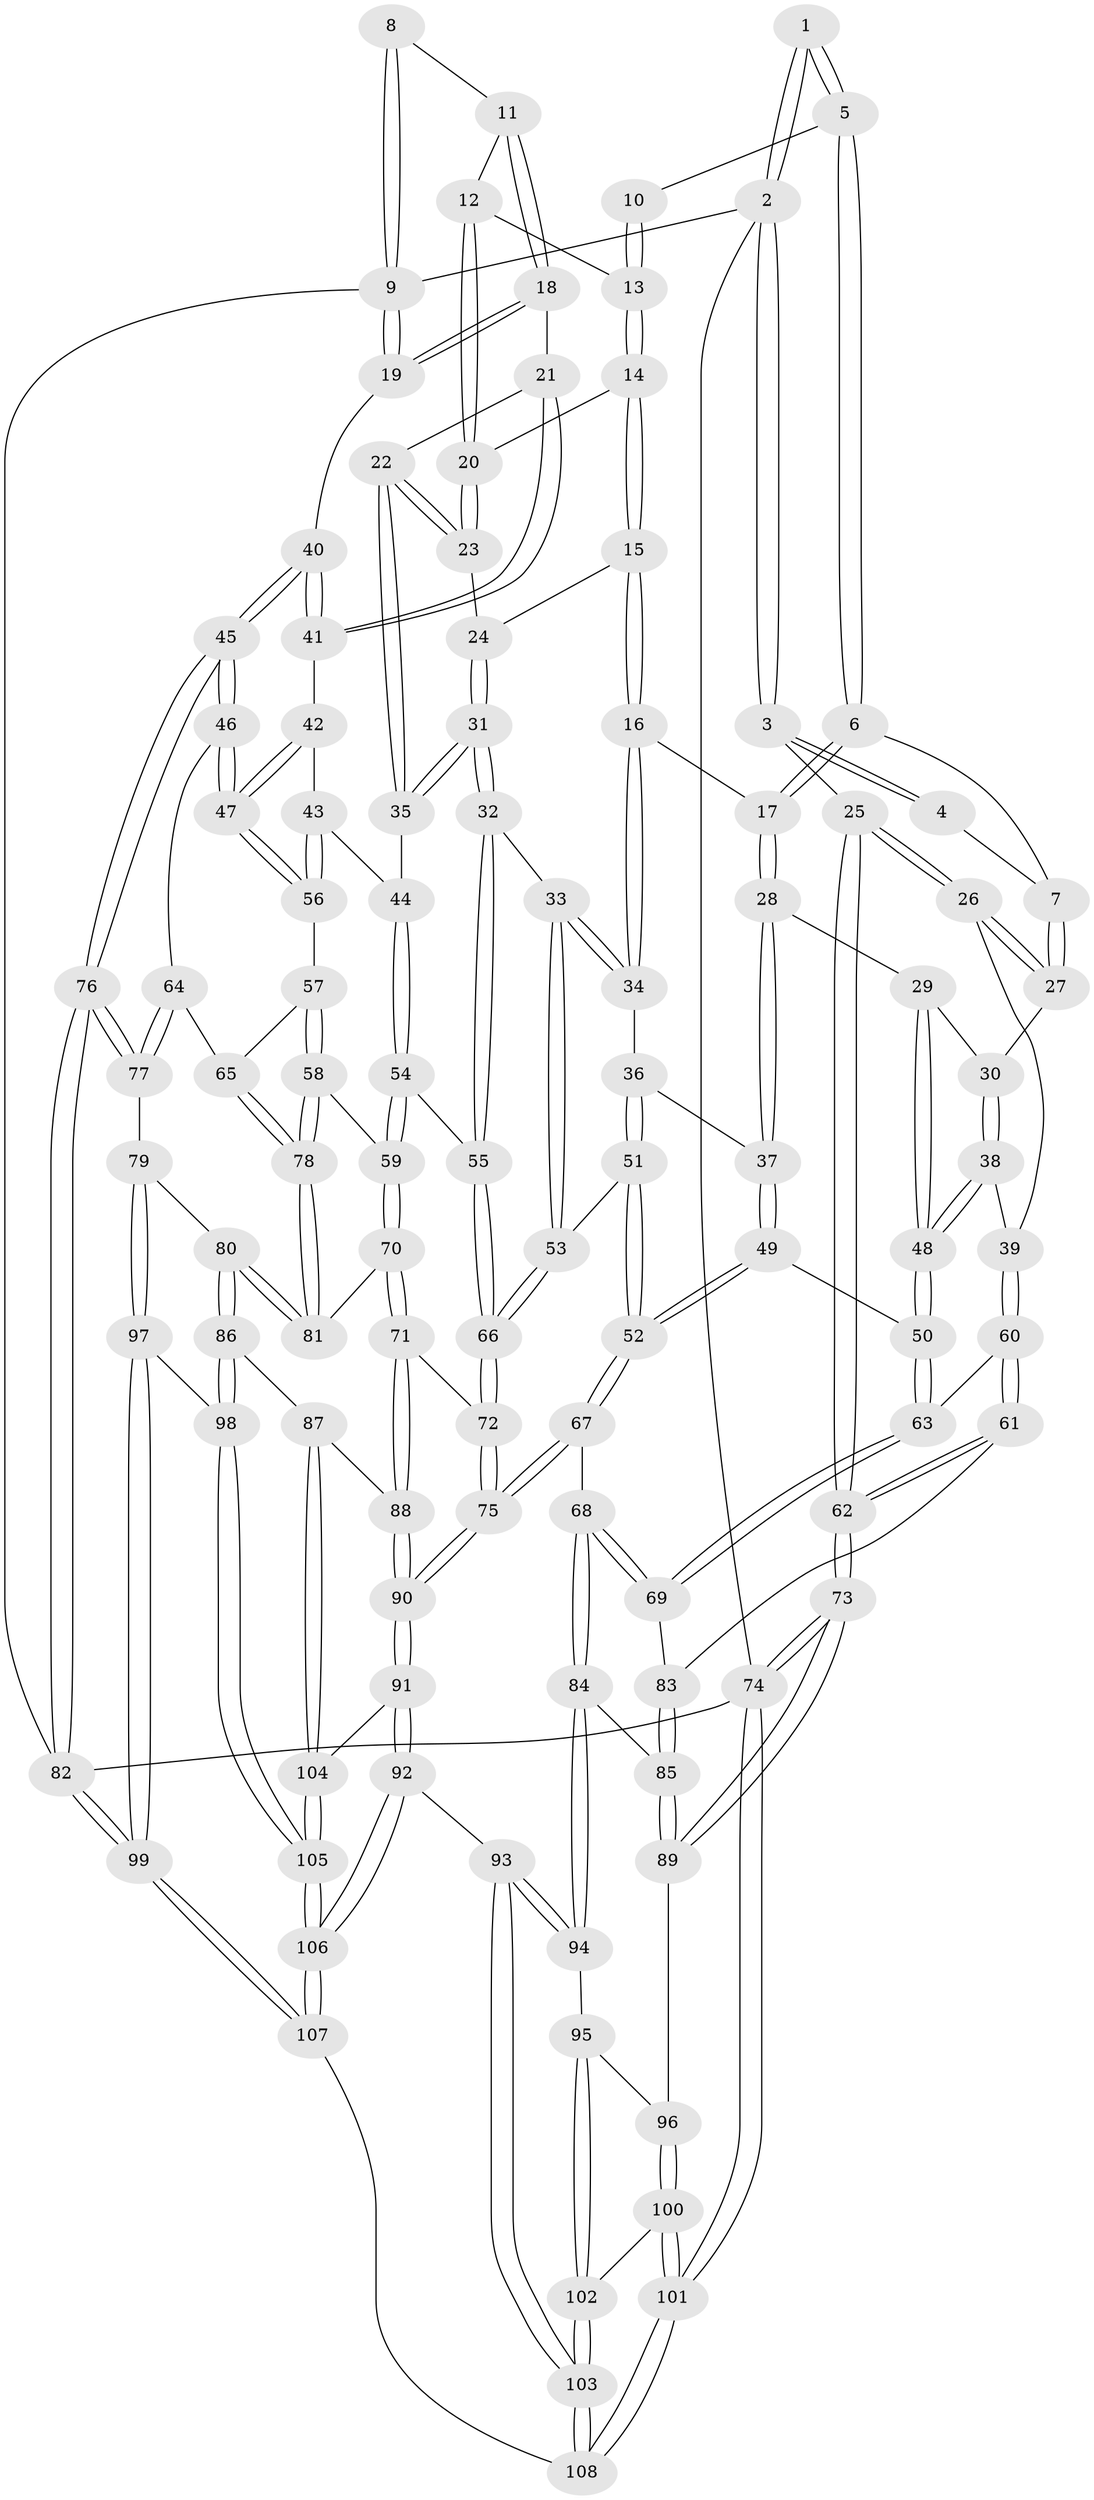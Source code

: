 // coarse degree distribution, {4: 0.39705882352941174, 6: 0.14705882352941177, 2: 0.014705882352941176, 5: 0.27941176470588236, 3: 0.16176470588235295}
// Generated by graph-tools (version 1.1) at 2025/52/02/27/25 19:52:40]
// undirected, 108 vertices, 267 edges
graph export_dot {
graph [start="1"]
  node [color=gray90,style=filled];
  1 [pos="+0.37431939810466236+0"];
  2 [pos="+0+0"];
  3 [pos="+0+0.05661411641112697"];
  4 [pos="+0.16677110070600437+0.07487374685515331"];
  5 [pos="+0.4287244050930152+0"];
  6 [pos="+0.3437663114774648+0.16471578112560414"];
  7 [pos="+0.16528306213219832+0.2274865910961477"];
  8 [pos="+0.6894410155199193+0"];
  9 [pos="+1+0"];
  10 [pos="+0.48595821642603254+0"];
  11 [pos="+0.8303587301919312+0.09760302912050749"];
  12 [pos="+0.7876670531455121+0.11102893262294887"];
  13 [pos="+0.5403474553710758+0"];
  14 [pos="+0.579416128337584+0.15069258996802878"];
  15 [pos="+0.5629002910876433+0.22256086663195648"];
  16 [pos="+0.5040616314875744+0.2673165983941884"];
  17 [pos="+0.3831320622000818+0.25586804894906406"];
  18 [pos="+1+0.0846252216659352"];
  19 [pos="+1+0"];
  20 [pos="+0.7461844099430511+0.2115396248075101"];
  21 [pos="+0.8261366673518584+0.29302698920206327"];
  22 [pos="+0.7828050131191018+0.2887104434049127"];
  23 [pos="+0.7570514270582224+0.2551246920374197"];
  24 [pos="+0.6191796608889256+0.28275882744547226"];
  25 [pos="+0+0.20249699099103463"];
  26 [pos="+0+0.24679043097184647"];
  27 [pos="+0.15751265147623283+0.23655871320532382"];
  28 [pos="+0.34639969550932875+0.3514757363943708"];
  29 [pos="+0.2407810210417687+0.3502508073816905"];
  30 [pos="+0.1645046742834134+0.25013566249100927"];
  31 [pos="+0.639963203019153+0.4210473400661954"];
  32 [pos="+0.6366426563599927+0.4272386510273163"];
  33 [pos="+0.6218568619778491+0.434456384686187"];
  34 [pos="+0.5080281072224682+0.3093333720395277"];
  35 [pos="+0.7426267476213133+0.35266907800771186"];
  36 [pos="+0.45266996429102185+0.4159655402513037"];
  37 [pos="+0.35105062238718204+0.36006294504621444"];
  38 [pos="+0.11606508259069978+0.4247989436472987"];
  39 [pos="+0.07492415689676196+0.4293111091676063"];
  40 [pos="+1+0.3537912982522"];
  41 [pos="+0.8739596452781483+0.3422835057518892"];
  42 [pos="+0.8705612208347573+0.36257547160279"];
  43 [pos="+0.8322403807292121+0.4486244068907953"];
  44 [pos="+0.8136456371773739+0.44860135941796536"];
  45 [pos="+1+0.4585431268988921"];
  46 [pos="+0.9625399144738875+0.499383355943885"];
  47 [pos="+0.9539364349787646+0.49476291541749046"];
  48 [pos="+0.19320097481534612+0.43899253993161563"];
  49 [pos="+0.3248393974085179+0.46871989063358516"];
  50 [pos="+0.21130164968603865+0.4814527252173728"];
  51 [pos="+0.4830465611701607+0.4630919488993994"];
  52 [pos="+0.38357050073062826+0.5677917765558786"];
  53 [pos="+0.577056556687973+0.47529199383397563"];
  54 [pos="+0.7349321867851885+0.49833669526153657"];
  55 [pos="+0.7348588768037837+0.4982861419263679"];
  56 [pos="+0.8423721942708521+0.4589004939727289"];
  57 [pos="+0.8403246686005741+0.47575531214906824"];
  58 [pos="+0.783310564124007+0.5795722688327046"];
  59 [pos="+0.7577356431390881+0.5757051828530599"];
  60 [pos="+0.06444049812504234+0.4875041012301482"];
  61 [pos="+0+0.653136489858738"];
  62 [pos="+0+0.7176833996711788"];
  63 [pos="+0.19916105128420852+0.566836482502627"];
  64 [pos="+0.906140484554072+0.5581394226875732"];
  65 [pos="+0.8560509593874037+0.5741929948529574"];
  66 [pos="+0.5902855650835178+0.6125445557991102"];
  67 [pos="+0.35986832391556156+0.6775694044791013"];
  68 [pos="+0.33475967738465034+0.67665470860115"];
  69 [pos="+0.20403530513051898+0.6017644260742715"];
  70 [pos="+0.6842259436086228+0.648487749205412"];
  71 [pos="+0.6102770761673547+0.6942033108217524"];
  72 [pos="+0.596332132067915+0.6873208490792654"];
  73 [pos="+0+0.7285246898482725"];
  74 [pos="+0+1"];
  75 [pos="+0.4058510908141486+0.7145641827382556"];
  76 [pos="+1+0.7900230463425632"];
  77 [pos="+0.9813404059547438+0.7663833450494876"];
  78 [pos="+0.8268309770425194+0.5934492010496647"];
  79 [pos="+0.9302771418465083+0.7706876622839999"];
  80 [pos="+0.9046536823452989+0.7668361948618251"];
  81 [pos="+0.8643587681665049+0.7051642195186097"];
  82 [pos="+1+1"];
  83 [pos="+0.13717523781000143+0.6285722657860726"];
  84 [pos="+0.20594545749696633+0.7896017908503179"];
  85 [pos="+0.15779383347337492+0.7968310178436756"];
  86 [pos="+0.76354530449075+0.8227316908130092"];
  87 [pos="+0.6833326322492735+0.8213286883771392"];
  88 [pos="+0.6801399874785161+0.8163653515812704"];
  89 [pos="+0.09323466537075371+0.827135384307328"];
  90 [pos="+0.40335479645357686+0.8710693206625513"];
  91 [pos="+0.40236002219963773+0.8845742654272899"];
  92 [pos="+0.39547104916345965+0.9067468461592876"];
  93 [pos="+0.3861024364826853+0.9207294630302348"];
  94 [pos="+0.25189476389374355+0.8893449880623255"];
  95 [pos="+0.22749958605432974+0.9055290989435376"];
  96 [pos="+0.10415246684851989+0.8535138839156206"];
  97 [pos="+0.8658703183246609+0.9928523435382978"];
  98 [pos="+0.8283465007345509+0.9621014066688518"];
  99 [pos="+1+1"];
  100 [pos="+0.1303319843012794+1"];
  101 [pos="+0+1"];
  102 [pos="+0.19460521887003102+0.9578314025053796"];
  103 [pos="+0.37291267790008076+1"];
  104 [pos="+0.6587633235602692+0.8830062442587592"];
  105 [pos="+0.6442212801773127+0.9942562287941071"];
  106 [pos="+0.6435236202703125+0.9962708266545032"];
  107 [pos="+0.6361125435115245+1"];
  108 [pos="+0.3731300716308036+1"];
  1 -- 2;
  1 -- 2;
  1 -- 5;
  1 -- 5;
  2 -- 3;
  2 -- 3;
  2 -- 9;
  2 -- 74;
  3 -- 4;
  3 -- 4;
  3 -- 25;
  4 -- 7;
  5 -- 6;
  5 -- 6;
  5 -- 10;
  6 -- 7;
  6 -- 17;
  6 -- 17;
  7 -- 27;
  7 -- 27;
  8 -- 9;
  8 -- 9;
  8 -- 11;
  9 -- 19;
  9 -- 19;
  9 -- 82;
  10 -- 13;
  10 -- 13;
  11 -- 12;
  11 -- 18;
  11 -- 18;
  12 -- 13;
  12 -- 20;
  12 -- 20;
  13 -- 14;
  13 -- 14;
  14 -- 15;
  14 -- 15;
  14 -- 20;
  15 -- 16;
  15 -- 16;
  15 -- 24;
  16 -- 17;
  16 -- 34;
  16 -- 34;
  17 -- 28;
  17 -- 28;
  18 -- 19;
  18 -- 19;
  18 -- 21;
  19 -- 40;
  20 -- 23;
  20 -- 23;
  21 -- 22;
  21 -- 41;
  21 -- 41;
  22 -- 23;
  22 -- 23;
  22 -- 35;
  22 -- 35;
  23 -- 24;
  24 -- 31;
  24 -- 31;
  25 -- 26;
  25 -- 26;
  25 -- 62;
  25 -- 62;
  26 -- 27;
  26 -- 27;
  26 -- 39;
  27 -- 30;
  28 -- 29;
  28 -- 37;
  28 -- 37;
  29 -- 30;
  29 -- 48;
  29 -- 48;
  30 -- 38;
  30 -- 38;
  31 -- 32;
  31 -- 32;
  31 -- 35;
  31 -- 35;
  32 -- 33;
  32 -- 55;
  32 -- 55;
  33 -- 34;
  33 -- 34;
  33 -- 53;
  33 -- 53;
  34 -- 36;
  35 -- 44;
  36 -- 37;
  36 -- 51;
  36 -- 51;
  37 -- 49;
  37 -- 49;
  38 -- 39;
  38 -- 48;
  38 -- 48;
  39 -- 60;
  39 -- 60;
  40 -- 41;
  40 -- 41;
  40 -- 45;
  40 -- 45;
  41 -- 42;
  42 -- 43;
  42 -- 47;
  42 -- 47;
  43 -- 44;
  43 -- 56;
  43 -- 56;
  44 -- 54;
  44 -- 54;
  45 -- 46;
  45 -- 46;
  45 -- 76;
  45 -- 76;
  46 -- 47;
  46 -- 47;
  46 -- 64;
  47 -- 56;
  47 -- 56;
  48 -- 50;
  48 -- 50;
  49 -- 50;
  49 -- 52;
  49 -- 52;
  50 -- 63;
  50 -- 63;
  51 -- 52;
  51 -- 52;
  51 -- 53;
  52 -- 67;
  52 -- 67;
  53 -- 66;
  53 -- 66;
  54 -- 55;
  54 -- 59;
  54 -- 59;
  55 -- 66;
  55 -- 66;
  56 -- 57;
  57 -- 58;
  57 -- 58;
  57 -- 65;
  58 -- 59;
  58 -- 78;
  58 -- 78;
  59 -- 70;
  59 -- 70;
  60 -- 61;
  60 -- 61;
  60 -- 63;
  61 -- 62;
  61 -- 62;
  61 -- 83;
  62 -- 73;
  62 -- 73;
  63 -- 69;
  63 -- 69;
  64 -- 65;
  64 -- 77;
  64 -- 77;
  65 -- 78;
  65 -- 78;
  66 -- 72;
  66 -- 72;
  67 -- 68;
  67 -- 75;
  67 -- 75;
  68 -- 69;
  68 -- 69;
  68 -- 84;
  68 -- 84;
  69 -- 83;
  70 -- 71;
  70 -- 71;
  70 -- 81;
  71 -- 72;
  71 -- 88;
  71 -- 88;
  72 -- 75;
  72 -- 75;
  73 -- 74;
  73 -- 74;
  73 -- 89;
  73 -- 89;
  74 -- 101;
  74 -- 101;
  74 -- 82;
  75 -- 90;
  75 -- 90;
  76 -- 77;
  76 -- 77;
  76 -- 82;
  76 -- 82;
  77 -- 79;
  78 -- 81;
  78 -- 81;
  79 -- 80;
  79 -- 97;
  79 -- 97;
  80 -- 81;
  80 -- 81;
  80 -- 86;
  80 -- 86;
  82 -- 99;
  82 -- 99;
  83 -- 85;
  83 -- 85;
  84 -- 85;
  84 -- 94;
  84 -- 94;
  85 -- 89;
  85 -- 89;
  86 -- 87;
  86 -- 98;
  86 -- 98;
  87 -- 88;
  87 -- 104;
  87 -- 104;
  88 -- 90;
  88 -- 90;
  89 -- 96;
  90 -- 91;
  90 -- 91;
  91 -- 92;
  91 -- 92;
  91 -- 104;
  92 -- 93;
  92 -- 106;
  92 -- 106;
  93 -- 94;
  93 -- 94;
  93 -- 103;
  93 -- 103;
  94 -- 95;
  95 -- 96;
  95 -- 102;
  95 -- 102;
  96 -- 100;
  96 -- 100;
  97 -- 98;
  97 -- 99;
  97 -- 99;
  98 -- 105;
  98 -- 105;
  99 -- 107;
  99 -- 107;
  100 -- 101;
  100 -- 101;
  100 -- 102;
  101 -- 108;
  101 -- 108;
  102 -- 103;
  102 -- 103;
  103 -- 108;
  103 -- 108;
  104 -- 105;
  104 -- 105;
  105 -- 106;
  105 -- 106;
  106 -- 107;
  106 -- 107;
  107 -- 108;
}
